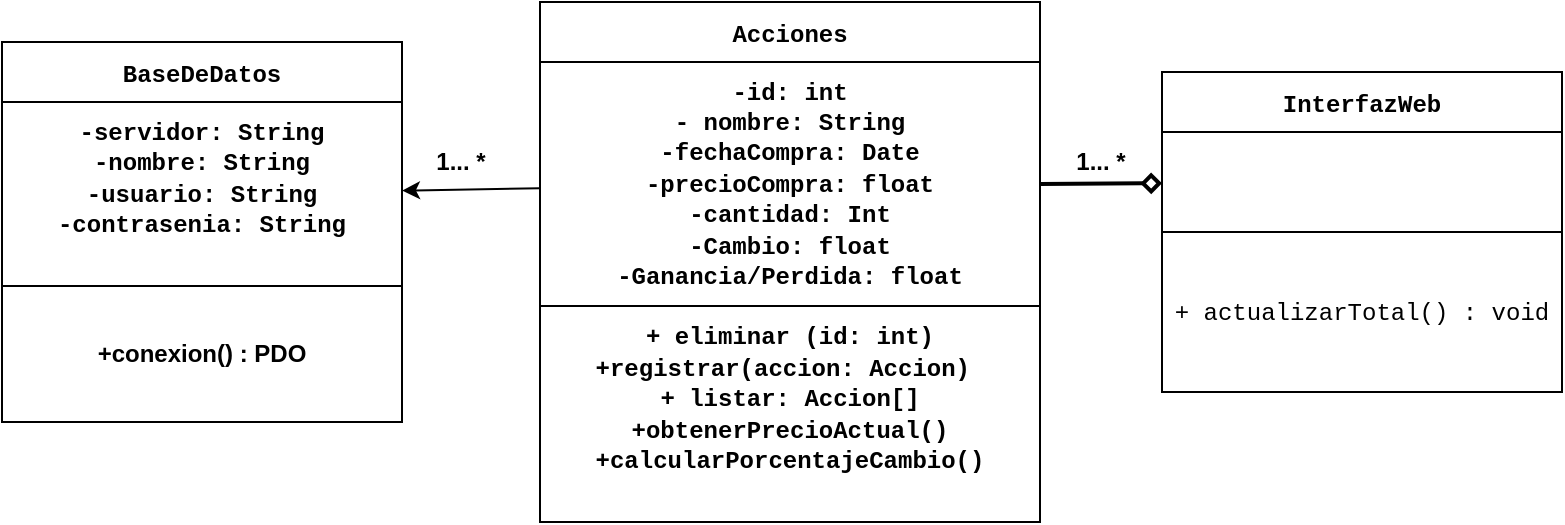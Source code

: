 <mxfile>
    <diagram name="Página-1" id="nvz32nUWm88d6tqkX3ZS">
        <mxGraphModel dx="641" dy="1768" grid="1" gridSize="10" guides="1" tooltips="1" connect="1" arrows="1" fold="1" page="1" pageScale="1" pageWidth="827" pageHeight="1169" math="0" shadow="0">
            <root>
                <mxCell id="0"/>
                <mxCell id="1" parent="0"/>
                <mxCell id="rLiF3_yO4dpib0Afzau--16" value="" style="group;rotation=0;" parent="1" vertex="1" connectable="0">
                    <mxGeometry x="510" y="-1030" width="284" height="130" as="geometry"/>
                </mxCell>
                <mxCell id="rLiF3_yO4dpib0Afzau--12" value="&lt;font style=&quot;vertical-align: inherit;&quot;&gt;&lt;font style=&quot;vertical-align: inherit;&quot;&gt;&lt;font style=&quot;vertical-align: inherit;&quot;&gt;&lt;font style=&quot;vertical-align: inherit;&quot;&gt;&lt;b&gt;1... *&lt;/b&gt;&lt;/font&gt;&lt;/font&gt;&lt;/font&gt;&lt;/font&gt;" style="text;html=1;align=center;verticalAlign=middle;resizable=0;points=[];autosize=1;strokeColor=none;fillColor=none;rotation=0;" parent="rLiF3_yO4dpib0Afzau--16" vertex="1">
                    <mxGeometry x="34" width="50" height="30" as="geometry"/>
                </mxCell>
                <mxCell id="OTRX4Xz8ELKjfZZWJEzQ-1" value="InterfazWeb" style="shape=table;startSize=30;container=1;collapsible=0;childLayout=tableLayout;fontFamily=Courier New;spacing=2;fontStyle=1" parent="rLiF3_yO4dpib0Afzau--16" vertex="1">
                    <mxGeometry x="90" y="-30" width="200" height="160" as="geometry"/>
                </mxCell>
                <mxCell id="OTRX4Xz8ELKjfZZWJEzQ-2" value="" style="shape=tableRow;horizontal=0;startSize=0;swimlaneHead=0;swimlaneBody=0;strokeColor=inherit;top=0;left=0;bottom=0;right=0;collapsible=0;dropTarget=0;fillColor=none;points=[[0,0.5],[1,0.5]];portConstraint=eastwest;" parent="OTRX4Xz8ELKjfZZWJEzQ-1" vertex="1">
                    <mxGeometry y="30" width="200" height="50" as="geometry"/>
                </mxCell>
                <mxCell id="OTRX4Xz8ELKjfZZWJEzQ-3" value="&lt;font face=&quot;Courier New&quot;&gt;&lt;br&gt;&lt;/font&gt;" style="shape=partialRectangle;html=1;whiteSpace=wrap;connectable=0;strokeColor=inherit;overflow=hidden;fillColor=none;top=0;left=0;bottom=0;right=0;pointerEvents=1;" parent="OTRX4Xz8ELKjfZZWJEzQ-2" vertex="1">
                    <mxGeometry width="200" height="50" as="geometry">
                        <mxRectangle width="200" height="50" as="alternateBounds"/>
                    </mxGeometry>
                </mxCell>
                <mxCell id="OTRX4Xz8ELKjfZZWJEzQ-4" value="" style="shape=tableRow;horizontal=0;startSize=0;swimlaneHead=0;swimlaneBody=0;strokeColor=inherit;top=0;left=0;bottom=0;right=0;collapsible=0;dropTarget=0;fillColor=none;points=[[0,0.5],[1,0.5]];portConstraint=eastwest;" parent="OTRX4Xz8ELKjfZZWJEzQ-1" vertex="1">
                    <mxGeometry y="80" width="200" height="80" as="geometry"/>
                </mxCell>
                <mxCell id="OTRX4Xz8ELKjfZZWJEzQ-5" value="&lt;font face=&quot;Courier New&quot;&gt;+ actualizarTotal() : void&lt;/font&gt;" style="shape=partialRectangle;html=1;whiteSpace=wrap;connectable=0;strokeColor=inherit;overflow=hidden;fillColor=none;top=0;left=0;bottom=0;right=0;pointerEvents=1;" parent="OTRX4Xz8ELKjfZZWJEzQ-4" vertex="1">
                    <mxGeometry width="200" height="80" as="geometry">
                        <mxRectangle width="200" height="80" as="alternateBounds"/>
                    </mxGeometry>
                </mxCell>
                <mxCell id="rLiF3_yO4dpib0Afzau--19" value="Acciones" style="shape=table;startSize=30;container=1;collapsible=0;childLayout=tableLayout;fontFamily=Courier New;fontStyle=1" parent="1" vertex="1">
                    <mxGeometry x="289" y="-1095" width="250" height="260" as="geometry"/>
                </mxCell>
                <mxCell id="rLiF3_yO4dpib0Afzau--20" value="" style="shape=tableRow;horizontal=0;startSize=0;swimlaneHead=0;swimlaneBody=0;strokeColor=inherit;top=0;left=0;bottom=0;right=0;collapsible=0;dropTarget=0;fillColor=none;points=[[0,0.5],[1,0.5]];portConstraint=eastwest;" parent="rLiF3_yO4dpib0Afzau--19" vertex="1">
                    <mxGeometry y="30" width="250" height="122" as="geometry"/>
                </mxCell>
                <mxCell id="rLiF3_yO4dpib0Afzau--21" value="&lt;font face=&quot;Courier New&quot;&gt;&lt;b&gt;-id: int&lt;br&gt;- nombre: String&lt;br&gt;-fechaCompra: Date&lt;br&gt;-precioCompra: float&lt;br&gt;-cantidad: Int&lt;br&gt;-Cambio: float&lt;br&gt;-Ganancia/Perdida: float&lt;/b&gt;&lt;br&gt;&lt;/font&gt;" style="shape=partialRectangle;html=1;whiteSpace=wrap;connectable=0;strokeColor=inherit;overflow=hidden;fillColor=none;top=0;left=0;bottom=0;right=0;pointerEvents=1;" parent="rLiF3_yO4dpib0Afzau--20" vertex="1">
                    <mxGeometry width="250" height="122" as="geometry">
                        <mxRectangle width="250" height="122" as="alternateBounds"/>
                    </mxGeometry>
                </mxCell>
                <mxCell id="rLiF3_yO4dpib0Afzau--22" value="" style="shape=tableRow;horizontal=0;startSize=0;swimlaneHead=0;swimlaneBody=0;strokeColor=inherit;top=0;left=0;bottom=0;right=0;collapsible=0;dropTarget=0;fillColor=none;points=[[0,0.5],[1,0.5]];portConstraint=eastwest;" parent="rLiF3_yO4dpib0Afzau--19" vertex="1">
                    <mxGeometry y="152" width="250" height="108" as="geometry"/>
                </mxCell>
                <mxCell id="rLiF3_yO4dpib0Afzau--23" value="&lt;font face=&quot;Courier New&quot;&gt;&lt;b&gt;+ eliminar (id: int)&lt;br&gt;+registrar(accion: Accion)&amp;nbsp;&lt;br&gt;+ listar: Accion[]&lt;br&gt;+obtenerPrecioActual()&lt;br&gt;+calcularPorcentajeCambio()&lt;br&gt;&lt;/b&gt;&lt;br&gt;&lt;/font&gt;" style="shape=partialRectangle;html=1;whiteSpace=wrap;connectable=0;strokeColor=inherit;overflow=hidden;fillColor=none;top=0;left=0;bottom=0;right=0;pointerEvents=1;" parent="rLiF3_yO4dpib0Afzau--22" vertex="1">
                    <mxGeometry width="250" height="108" as="geometry">
                        <mxRectangle width="250" height="108" as="alternateBounds"/>
                    </mxGeometry>
                </mxCell>
                <mxCell id="rLiF3_yO4dpib0Afzau--24" value="BaseDeDatos" style="shape=table;startSize=30;container=1;collapsible=0;childLayout=tableLayout;fontFamily=Courier New;spacing=2;fontStyle=1" parent="1" vertex="1">
                    <mxGeometry x="20" y="-1075" width="200" height="190" as="geometry"/>
                </mxCell>
                <mxCell id="rLiF3_yO4dpib0Afzau--25" value="" style="shape=tableRow;horizontal=0;startSize=0;swimlaneHead=0;swimlaneBody=0;strokeColor=inherit;top=0;left=0;bottom=0;right=0;collapsible=0;dropTarget=0;fillColor=none;points=[[0,0.5],[1,0.5]];portConstraint=eastwest;" parent="rLiF3_yO4dpib0Afzau--24" vertex="1">
                    <mxGeometry y="30" width="200" height="92" as="geometry"/>
                </mxCell>
                <mxCell id="rLiF3_yO4dpib0Afzau--26" value="&lt;font face=&quot;Courier New&quot;&gt;&lt;b&gt;-servidor: String&lt;br&gt;-nombre: String&lt;br&gt;-usuario: String&lt;br&gt;-contrasenia: String&lt;br&gt;&lt;/b&gt;&lt;br&gt;&lt;/font&gt;" style="shape=partialRectangle;html=1;whiteSpace=wrap;connectable=0;strokeColor=inherit;overflow=hidden;fillColor=none;top=0;left=0;bottom=0;right=0;pointerEvents=1;" parent="rLiF3_yO4dpib0Afzau--25" vertex="1">
                    <mxGeometry width="200" height="92" as="geometry">
                        <mxRectangle width="200" height="92" as="alternateBounds"/>
                    </mxGeometry>
                </mxCell>
                <mxCell id="rLiF3_yO4dpib0Afzau--27" value="" style="shape=tableRow;horizontal=0;startSize=0;swimlaneHead=0;swimlaneBody=0;strokeColor=inherit;top=0;left=0;bottom=0;right=0;collapsible=0;dropTarget=0;fillColor=none;points=[[0,0.5],[1,0.5]];portConstraint=eastwest;" parent="rLiF3_yO4dpib0Afzau--24" vertex="1">
                    <mxGeometry y="122" width="200" height="68" as="geometry"/>
                </mxCell>
                <mxCell id="rLiF3_yO4dpib0Afzau--28" value="&lt;b&gt;+conexion() : PDO&lt;/b&gt;" style="shape=partialRectangle;html=1;whiteSpace=wrap;connectable=0;strokeColor=inherit;overflow=hidden;fillColor=none;top=0;left=0;bottom=0;right=0;pointerEvents=1;" parent="rLiF3_yO4dpib0Afzau--27" vertex="1">
                    <mxGeometry width="200" height="68" as="geometry">
                        <mxRectangle width="200" height="68" as="alternateBounds"/>
                    </mxGeometry>
                </mxCell>
                <mxCell id="rLiF3_yO4dpib0Afzau--6" value="" style="endArrow=diamond;html=1;rounded=0;endFill=0;strokeWidth=2;exitX=1;exitY=0.5;exitDx=0;exitDy=0;" parent="1" source="rLiF3_yO4dpib0Afzau--20" target="OTRX4Xz8ELKjfZZWJEzQ-2" edge="1">
                    <mxGeometry width="50" height="50" relative="1" as="geometry">
                        <mxPoint x="470" y="-969" as="sourcePoint"/>
                        <mxPoint x="360" y="-969" as="targetPoint"/>
                    </mxGeometry>
                </mxCell>
                <mxCell id="OTRX4Xz8ELKjfZZWJEzQ-10" value="" style="endArrow=classic;html=1;rounded=0;" parent="1" source="rLiF3_yO4dpib0Afzau--20" target="rLiF3_yO4dpib0Afzau--25" edge="1">
                    <mxGeometry width="50" height="50" relative="1" as="geometry">
                        <mxPoint x="390" y="-850" as="sourcePoint"/>
                        <mxPoint x="440" y="-900" as="targetPoint"/>
                    </mxGeometry>
                </mxCell>
                <mxCell id="OTRX4Xz8ELKjfZZWJEzQ-11" value="" style="group;rotation=0;" parent="1" vertex="1" connectable="0">
                    <mxGeometry x="190" y="-1030" width="110" height="32" as="geometry"/>
                </mxCell>
                <mxCell id="OTRX4Xz8ELKjfZZWJEzQ-12" value="&lt;font style=&quot;vertical-align: inherit;&quot;&gt;&lt;font style=&quot;vertical-align: inherit;&quot;&gt;&lt;font style=&quot;vertical-align: inherit;&quot;&gt;&lt;font style=&quot;vertical-align: inherit;&quot;&gt;&lt;b&gt;1... *&lt;/b&gt;&lt;/font&gt;&lt;/font&gt;&lt;/font&gt;&lt;/font&gt;" style="text;html=1;align=center;verticalAlign=middle;resizable=0;points=[];autosize=1;strokeColor=none;fillColor=none;rotation=0;" parent="OTRX4Xz8ELKjfZZWJEzQ-11" vertex="1">
                    <mxGeometry x="34" width="50" height="30" as="geometry"/>
                </mxCell>
            </root>
        </mxGraphModel>
    </diagram>
</mxfile>